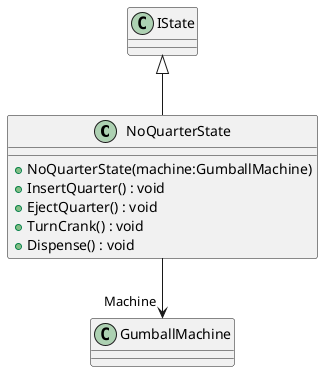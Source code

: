 @startuml
class NoQuarterState {
    + NoQuarterState(machine:GumballMachine)
    + InsertQuarter() : void
    + EjectQuarter() : void
    + TurnCrank() : void
    + Dispense() : void
}
IState <|-- NoQuarterState
NoQuarterState --> "Machine" GumballMachine
@enduml
